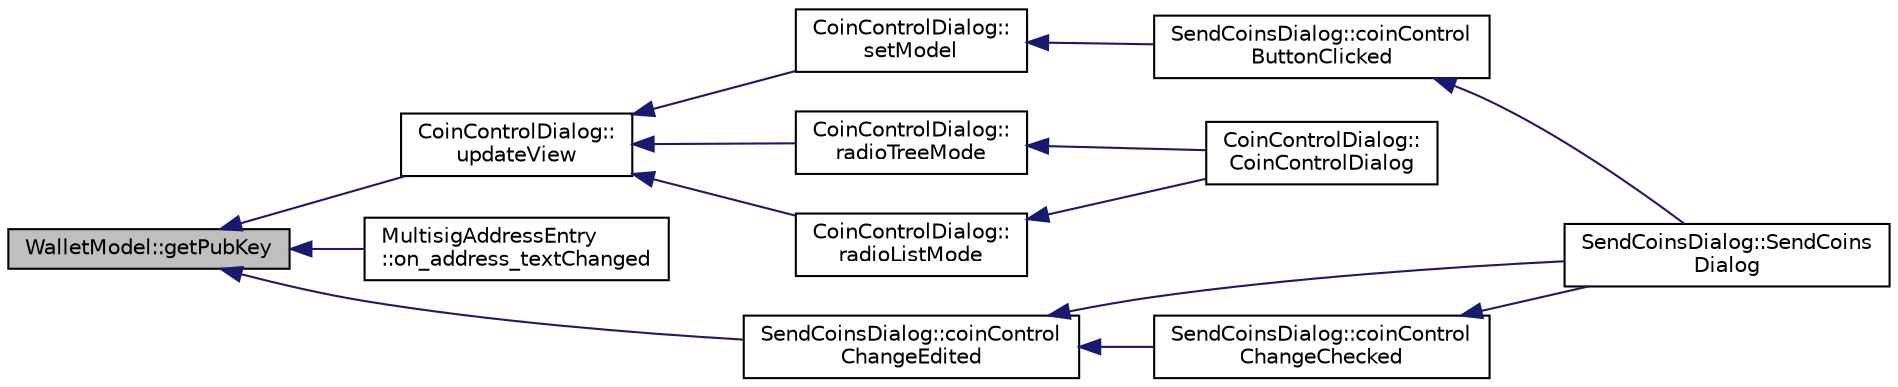 digraph "WalletModel::getPubKey"
{
  edge [fontname="Helvetica",fontsize="10",labelfontname="Helvetica",labelfontsize="10"];
  node [fontname="Helvetica",fontsize="10",shape=record];
  rankdir="LR";
  Node404 [label="WalletModel::getPubKey",height=0.2,width=0.4,color="black", fillcolor="grey75", style="filled", fontcolor="black"];
  Node404 -> Node405 [dir="back",color="midnightblue",fontsize="10",style="solid",fontname="Helvetica"];
  Node405 [label="CoinControlDialog::\lupdateView",height=0.2,width=0.4,color="black", fillcolor="white", style="filled",URL="$dd/dfb/class_coin_control_dialog.html#aadea33050e5c1efd5eae8d2fcfa721f9"];
  Node405 -> Node406 [dir="back",color="midnightblue",fontsize="10",style="solid",fontname="Helvetica"];
  Node406 [label="CoinControlDialog::\lsetModel",height=0.2,width=0.4,color="black", fillcolor="white", style="filled",URL="$dd/dfb/class_coin_control_dialog.html#a4c34a48574814089c54f763a22f5317a"];
  Node406 -> Node407 [dir="back",color="midnightblue",fontsize="10",style="solid",fontname="Helvetica"];
  Node407 [label="SendCoinsDialog::coinControl\lButtonClicked",height=0.2,width=0.4,color="black", fillcolor="white", style="filled",URL="$d6/de6/class_send_coins_dialog.html#a59d757d9e4bea5b380eb480fd79cfb49"];
  Node407 -> Node408 [dir="back",color="midnightblue",fontsize="10",style="solid",fontname="Helvetica"];
  Node408 [label="SendCoinsDialog::SendCoins\lDialog",height=0.2,width=0.4,color="black", fillcolor="white", style="filled",URL="$d6/de6/class_send_coins_dialog.html#a0df5bc29d1df68eda44826651afc595f"];
  Node405 -> Node409 [dir="back",color="midnightblue",fontsize="10",style="solid",fontname="Helvetica"];
  Node409 [label="CoinControlDialog::\lradioTreeMode",height=0.2,width=0.4,color="black", fillcolor="white", style="filled",URL="$dd/dfb/class_coin_control_dialog.html#a1990d478f3ffba666c358a4f1bd395ec"];
  Node409 -> Node410 [dir="back",color="midnightblue",fontsize="10",style="solid",fontname="Helvetica"];
  Node410 [label="CoinControlDialog::\lCoinControlDialog",height=0.2,width=0.4,color="black", fillcolor="white", style="filled",URL="$dd/dfb/class_coin_control_dialog.html#a0945e59c25f956fdab199dbaf252eff5"];
  Node405 -> Node411 [dir="back",color="midnightblue",fontsize="10",style="solid",fontname="Helvetica"];
  Node411 [label="CoinControlDialog::\lradioListMode",height=0.2,width=0.4,color="black", fillcolor="white", style="filled",URL="$dd/dfb/class_coin_control_dialog.html#a775c6d290cb63667a434b09072094533"];
  Node411 -> Node410 [dir="back",color="midnightblue",fontsize="10",style="solid",fontname="Helvetica"];
  Node404 -> Node412 [dir="back",color="midnightblue",fontsize="10",style="solid",fontname="Helvetica"];
  Node412 [label="MultisigAddressEntry\l::on_address_textChanged",height=0.2,width=0.4,color="black", fillcolor="white", style="filled",URL="$da/d39/class_multisig_address_entry.html#a0a0e76713ced1bab5e59dd81546a7de8"];
  Node404 -> Node413 [dir="back",color="midnightblue",fontsize="10",style="solid",fontname="Helvetica"];
  Node413 [label="SendCoinsDialog::coinControl\lChangeEdited",height=0.2,width=0.4,color="black", fillcolor="white", style="filled",URL="$d6/de6/class_send_coins_dialog.html#a1f419f2381bce2ae9b4a7bd140f25a4e"];
  Node413 -> Node408 [dir="back",color="midnightblue",fontsize="10",style="solid",fontname="Helvetica"];
  Node413 -> Node414 [dir="back",color="midnightblue",fontsize="10",style="solid",fontname="Helvetica"];
  Node414 [label="SendCoinsDialog::coinControl\lChangeChecked",height=0.2,width=0.4,color="black", fillcolor="white", style="filled",URL="$d6/de6/class_send_coins_dialog.html#a21224b0dedf14f7a6c05174bff9dea65"];
  Node414 -> Node408 [dir="back",color="midnightblue",fontsize="10",style="solid",fontname="Helvetica"];
}

